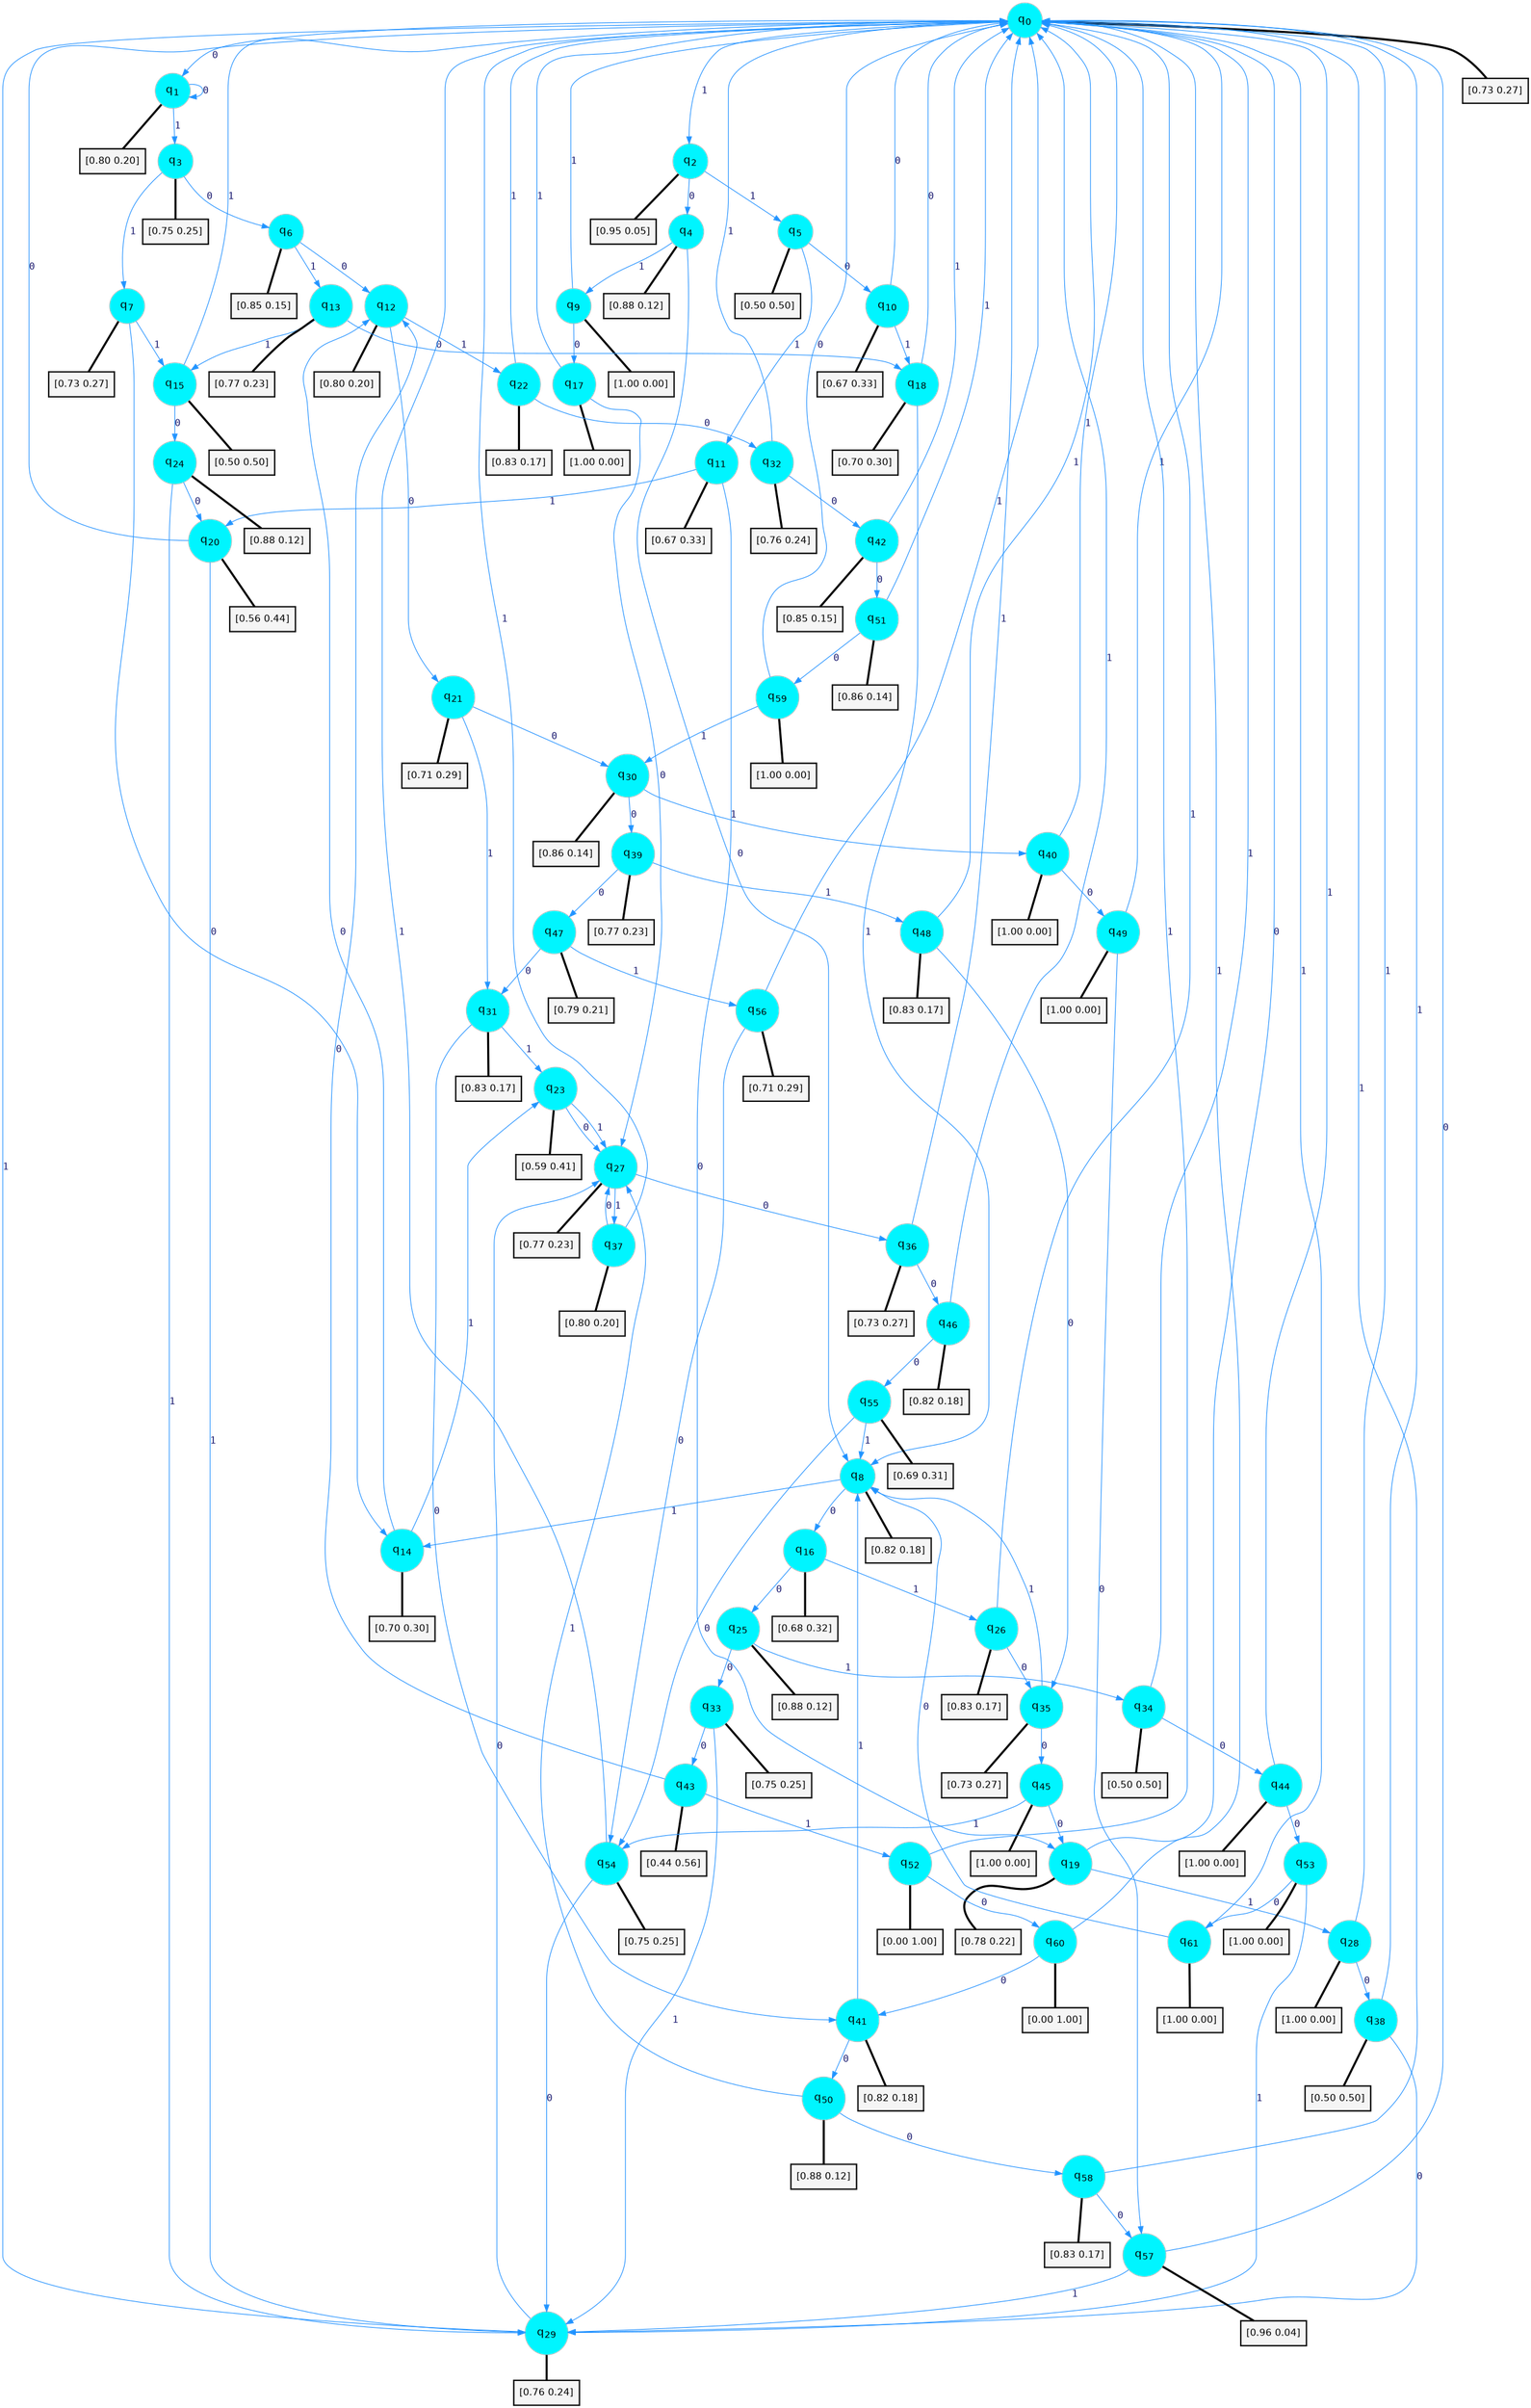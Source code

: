 digraph G {
graph [
bgcolor=transparent, dpi=300, rankdir=TD, size="40,25"];
node [
color=gray, fillcolor=turquoise1, fontcolor=black, fontname=Helvetica, fontsize=16, fontweight=bold, shape=circle, style=filled];
edge [
arrowsize=1, color=dodgerblue1, fontcolor=midnightblue, fontname=courier, fontweight=bold, penwidth=1, style=solid, weight=20];
0[label=<q<SUB>0</SUB>>];
1[label=<q<SUB>1</SUB>>];
2[label=<q<SUB>2</SUB>>];
3[label=<q<SUB>3</SUB>>];
4[label=<q<SUB>4</SUB>>];
5[label=<q<SUB>5</SUB>>];
6[label=<q<SUB>6</SUB>>];
7[label=<q<SUB>7</SUB>>];
8[label=<q<SUB>8</SUB>>];
9[label=<q<SUB>9</SUB>>];
10[label=<q<SUB>10</SUB>>];
11[label=<q<SUB>11</SUB>>];
12[label=<q<SUB>12</SUB>>];
13[label=<q<SUB>13</SUB>>];
14[label=<q<SUB>14</SUB>>];
15[label=<q<SUB>15</SUB>>];
16[label=<q<SUB>16</SUB>>];
17[label=<q<SUB>17</SUB>>];
18[label=<q<SUB>18</SUB>>];
19[label=<q<SUB>19</SUB>>];
20[label=<q<SUB>20</SUB>>];
21[label=<q<SUB>21</SUB>>];
22[label=<q<SUB>22</SUB>>];
23[label=<q<SUB>23</SUB>>];
24[label=<q<SUB>24</SUB>>];
25[label=<q<SUB>25</SUB>>];
26[label=<q<SUB>26</SUB>>];
27[label=<q<SUB>27</SUB>>];
28[label=<q<SUB>28</SUB>>];
29[label=<q<SUB>29</SUB>>];
30[label=<q<SUB>30</SUB>>];
31[label=<q<SUB>31</SUB>>];
32[label=<q<SUB>32</SUB>>];
33[label=<q<SUB>33</SUB>>];
34[label=<q<SUB>34</SUB>>];
35[label=<q<SUB>35</SUB>>];
36[label=<q<SUB>36</SUB>>];
37[label=<q<SUB>37</SUB>>];
38[label=<q<SUB>38</SUB>>];
39[label=<q<SUB>39</SUB>>];
40[label=<q<SUB>40</SUB>>];
41[label=<q<SUB>41</SUB>>];
42[label=<q<SUB>42</SUB>>];
43[label=<q<SUB>43</SUB>>];
44[label=<q<SUB>44</SUB>>];
45[label=<q<SUB>45</SUB>>];
46[label=<q<SUB>46</SUB>>];
47[label=<q<SUB>47</SUB>>];
48[label=<q<SUB>48</SUB>>];
49[label=<q<SUB>49</SUB>>];
50[label=<q<SUB>50</SUB>>];
51[label=<q<SUB>51</SUB>>];
52[label=<q<SUB>52</SUB>>];
53[label=<q<SUB>53</SUB>>];
54[label=<q<SUB>54</SUB>>];
55[label=<q<SUB>55</SUB>>];
56[label=<q<SUB>56</SUB>>];
57[label=<q<SUB>57</SUB>>];
58[label=<q<SUB>58</SUB>>];
59[label=<q<SUB>59</SUB>>];
60[label=<q<SUB>60</SUB>>];
61[label=<q<SUB>61</SUB>>];
62[label="[0.73 0.27]", shape=box,fontcolor=black, fontname=Helvetica, fontsize=14, penwidth=2, fillcolor=whitesmoke,color=black];
63[label="[0.80 0.20]", shape=box,fontcolor=black, fontname=Helvetica, fontsize=14, penwidth=2, fillcolor=whitesmoke,color=black];
64[label="[0.95 0.05]", shape=box,fontcolor=black, fontname=Helvetica, fontsize=14, penwidth=2, fillcolor=whitesmoke,color=black];
65[label="[0.75 0.25]", shape=box,fontcolor=black, fontname=Helvetica, fontsize=14, penwidth=2, fillcolor=whitesmoke,color=black];
66[label="[0.88 0.12]", shape=box,fontcolor=black, fontname=Helvetica, fontsize=14, penwidth=2, fillcolor=whitesmoke,color=black];
67[label="[0.50 0.50]", shape=box,fontcolor=black, fontname=Helvetica, fontsize=14, penwidth=2, fillcolor=whitesmoke,color=black];
68[label="[0.85 0.15]", shape=box,fontcolor=black, fontname=Helvetica, fontsize=14, penwidth=2, fillcolor=whitesmoke,color=black];
69[label="[0.73 0.27]", shape=box,fontcolor=black, fontname=Helvetica, fontsize=14, penwidth=2, fillcolor=whitesmoke,color=black];
70[label="[0.82 0.18]", shape=box,fontcolor=black, fontname=Helvetica, fontsize=14, penwidth=2, fillcolor=whitesmoke,color=black];
71[label="[1.00 0.00]", shape=box,fontcolor=black, fontname=Helvetica, fontsize=14, penwidth=2, fillcolor=whitesmoke,color=black];
72[label="[0.67 0.33]", shape=box,fontcolor=black, fontname=Helvetica, fontsize=14, penwidth=2, fillcolor=whitesmoke,color=black];
73[label="[0.67 0.33]", shape=box,fontcolor=black, fontname=Helvetica, fontsize=14, penwidth=2, fillcolor=whitesmoke,color=black];
74[label="[0.80 0.20]", shape=box,fontcolor=black, fontname=Helvetica, fontsize=14, penwidth=2, fillcolor=whitesmoke,color=black];
75[label="[0.77 0.23]", shape=box,fontcolor=black, fontname=Helvetica, fontsize=14, penwidth=2, fillcolor=whitesmoke,color=black];
76[label="[0.70 0.30]", shape=box,fontcolor=black, fontname=Helvetica, fontsize=14, penwidth=2, fillcolor=whitesmoke,color=black];
77[label="[0.50 0.50]", shape=box,fontcolor=black, fontname=Helvetica, fontsize=14, penwidth=2, fillcolor=whitesmoke,color=black];
78[label="[0.68 0.32]", shape=box,fontcolor=black, fontname=Helvetica, fontsize=14, penwidth=2, fillcolor=whitesmoke,color=black];
79[label="[1.00 0.00]", shape=box,fontcolor=black, fontname=Helvetica, fontsize=14, penwidth=2, fillcolor=whitesmoke,color=black];
80[label="[0.70 0.30]", shape=box,fontcolor=black, fontname=Helvetica, fontsize=14, penwidth=2, fillcolor=whitesmoke,color=black];
81[label="[0.78 0.22]", shape=box,fontcolor=black, fontname=Helvetica, fontsize=14, penwidth=2, fillcolor=whitesmoke,color=black];
82[label="[0.56 0.44]", shape=box,fontcolor=black, fontname=Helvetica, fontsize=14, penwidth=2, fillcolor=whitesmoke,color=black];
83[label="[0.71 0.29]", shape=box,fontcolor=black, fontname=Helvetica, fontsize=14, penwidth=2, fillcolor=whitesmoke,color=black];
84[label="[0.83 0.17]", shape=box,fontcolor=black, fontname=Helvetica, fontsize=14, penwidth=2, fillcolor=whitesmoke,color=black];
85[label="[0.59 0.41]", shape=box,fontcolor=black, fontname=Helvetica, fontsize=14, penwidth=2, fillcolor=whitesmoke,color=black];
86[label="[0.88 0.12]", shape=box,fontcolor=black, fontname=Helvetica, fontsize=14, penwidth=2, fillcolor=whitesmoke,color=black];
87[label="[0.88 0.12]", shape=box,fontcolor=black, fontname=Helvetica, fontsize=14, penwidth=2, fillcolor=whitesmoke,color=black];
88[label="[0.83 0.17]", shape=box,fontcolor=black, fontname=Helvetica, fontsize=14, penwidth=2, fillcolor=whitesmoke,color=black];
89[label="[0.77 0.23]", shape=box,fontcolor=black, fontname=Helvetica, fontsize=14, penwidth=2, fillcolor=whitesmoke,color=black];
90[label="[1.00 0.00]", shape=box,fontcolor=black, fontname=Helvetica, fontsize=14, penwidth=2, fillcolor=whitesmoke,color=black];
91[label="[0.76 0.24]", shape=box,fontcolor=black, fontname=Helvetica, fontsize=14, penwidth=2, fillcolor=whitesmoke,color=black];
92[label="[0.86 0.14]", shape=box,fontcolor=black, fontname=Helvetica, fontsize=14, penwidth=2, fillcolor=whitesmoke,color=black];
93[label="[0.83 0.17]", shape=box,fontcolor=black, fontname=Helvetica, fontsize=14, penwidth=2, fillcolor=whitesmoke,color=black];
94[label="[0.76 0.24]", shape=box,fontcolor=black, fontname=Helvetica, fontsize=14, penwidth=2, fillcolor=whitesmoke,color=black];
95[label="[0.75 0.25]", shape=box,fontcolor=black, fontname=Helvetica, fontsize=14, penwidth=2, fillcolor=whitesmoke,color=black];
96[label="[0.50 0.50]", shape=box,fontcolor=black, fontname=Helvetica, fontsize=14, penwidth=2, fillcolor=whitesmoke,color=black];
97[label="[0.73 0.27]", shape=box,fontcolor=black, fontname=Helvetica, fontsize=14, penwidth=2, fillcolor=whitesmoke,color=black];
98[label="[0.73 0.27]", shape=box,fontcolor=black, fontname=Helvetica, fontsize=14, penwidth=2, fillcolor=whitesmoke,color=black];
99[label="[0.80 0.20]", shape=box,fontcolor=black, fontname=Helvetica, fontsize=14, penwidth=2, fillcolor=whitesmoke,color=black];
100[label="[0.50 0.50]", shape=box,fontcolor=black, fontname=Helvetica, fontsize=14, penwidth=2, fillcolor=whitesmoke,color=black];
101[label="[0.77 0.23]", shape=box,fontcolor=black, fontname=Helvetica, fontsize=14, penwidth=2, fillcolor=whitesmoke,color=black];
102[label="[1.00 0.00]", shape=box,fontcolor=black, fontname=Helvetica, fontsize=14, penwidth=2, fillcolor=whitesmoke,color=black];
103[label="[0.82 0.18]", shape=box,fontcolor=black, fontname=Helvetica, fontsize=14, penwidth=2, fillcolor=whitesmoke,color=black];
104[label="[0.85 0.15]", shape=box,fontcolor=black, fontname=Helvetica, fontsize=14, penwidth=2, fillcolor=whitesmoke,color=black];
105[label="[0.44 0.56]", shape=box,fontcolor=black, fontname=Helvetica, fontsize=14, penwidth=2, fillcolor=whitesmoke,color=black];
106[label="[1.00 0.00]", shape=box,fontcolor=black, fontname=Helvetica, fontsize=14, penwidth=2, fillcolor=whitesmoke,color=black];
107[label="[1.00 0.00]", shape=box,fontcolor=black, fontname=Helvetica, fontsize=14, penwidth=2, fillcolor=whitesmoke,color=black];
108[label="[0.82 0.18]", shape=box,fontcolor=black, fontname=Helvetica, fontsize=14, penwidth=2, fillcolor=whitesmoke,color=black];
109[label="[0.79 0.21]", shape=box,fontcolor=black, fontname=Helvetica, fontsize=14, penwidth=2, fillcolor=whitesmoke,color=black];
110[label="[0.83 0.17]", shape=box,fontcolor=black, fontname=Helvetica, fontsize=14, penwidth=2, fillcolor=whitesmoke,color=black];
111[label="[1.00 0.00]", shape=box,fontcolor=black, fontname=Helvetica, fontsize=14, penwidth=2, fillcolor=whitesmoke,color=black];
112[label="[0.88 0.12]", shape=box,fontcolor=black, fontname=Helvetica, fontsize=14, penwidth=2, fillcolor=whitesmoke,color=black];
113[label="[0.86 0.14]", shape=box,fontcolor=black, fontname=Helvetica, fontsize=14, penwidth=2, fillcolor=whitesmoke,color=black];
114[label="[0.00 1.00]", shape=box,fontcolor=black, fontname=Helvetica, fontsize=14, penwidth=2, fillcolor=whitesmoke,color=black];
115[label="[1.00 0.00]", shape=box,fontcolor=black, fontname=Helvetica, fontsize=14, penwidth=2, fillcolor=whitesmoke,color=black];
116[label="[0.75 0.25]", shape=box,fontcolor=black, fontname=Helvetica, fontsize=14, penwidth=2, fillcolor=whitesmoke,color=black];
117[label="[0.69 0.31]", shape=box,fontcolor=black, fontname=Helvetica, fontsize=14, penwidth=2, fillcolor=whitesmoke,color=black];
118[label="[0.71 0.29]", shape=box,fontcolor=black, fontname=Helvetica, fontsize=14, penwidth=2, fillcolor=whitesmoke,color=black];
119[label="[0.96 0.04]", shape=box,fontcolor=black, fontname=Helvetica, fontsize=14, penwidth=2, fillcolor=whitesmoke,color=black];
120[label="[0.83 0.17]", shape=box,fontcolor=black, fontname=Helvetica, fontsize=14, penwidth=2, fillcolor=whitesmoke,color=black];
121[label="[1.00 0.00]", shape=box,fontcolor=black, fontname=Helvetica, fontsize=14, penwidth=2, fillcolor=whitesmoke,color=black];
122[label="[0.00 1.00]", shape=box,fontcolor=black, fontname=Helvetica, fontsize=14, penwidth=2, fillcolor=whitesmoke,color=black];
123[label="[1.00 0.00]", shape=box,fontcolor=black, fontname=Helvetica, fontsize=14, penwidth=2, fillcolor=whitesmoke,color=black];
0->1 [label=0];
0->2 [label=1];
0->62 [arrowhead=none, penwidth=3,color=black];
1->1 [label=0];
1->3 [label=1];
1->63 [arrowhead=none, penwidth=3,color=black];
2->4 [label=0];
2->5 [label=1];
2->64 [arrowhead=none, penwidth=3,color=black];
3->6 [label=0];
3->7 [label=1];
3->65 [arrowhead=none, penwidth=3,color=black];
4->8 [label=0];
4->9 [label=1];
4->66 [arrowhead=none, penwidth=3,color=black];
5->10 [label=0];
5->11 [label=1];
5->67 [arrowhead=none, penwidth=3,color=black];
6->12 [label=0];
6->13 [label=1];
6->68 [arrowhead=none, penwidth=3,color=black];
7->14 [label=0];
7->15 [label=1];
7->69 [arrowhead=none, penwidth=3,color=black];
8->16 [label=0];
8->14 [label=1];
8->70 [arrowhead=none, penwidth=3,color=black];
9->17 [label=0];
9->0 [label=1];
9->71 [arrowhead=none, penwidth=3,color=black];
10->0 [label=0];
10->18 [label=1];
10->72 [arrowhead=none, penwidth=3,color=black];
11->19 [label=0];
11->20 [label=1];
11->73 [arrowhead=none, penwidth=3,color=black];
12->21 [label=0];
12->22 [label=1];
12->74 [arrowhead=none, penwidth=3,color=black];
13->18 [label=0];
13->15 [label=1];
13->75 [arrowhead=none, penwidth=3,color=black];
14->12 [label=0];
14->23 [label=1];
14->76 [arrowhead=none, penwidth=3,color=black];
15->24 [label=0];
15->0 [label=1];
15->77 [arrowhead=none, penwidth=3,color=black];
16->25 [label=0];
16->26 [label=1];
16->78 [arrowhead=none, penwidth=3,color=black];
17->27 [label=0];
17->0 [label=1];
17->79 [arrowhead=none, penwidth=3,color=black];
18->0 [label=0];
18->8 [label=1];
18->80 [arrowhead=none, penwidth=3,color=black];
19->0 [label=0];
19->28 [label=1];
19->81 [arrowhead=none, penwidth=3,color=black];
20->0 [label=0];
20->29 [label=1];
20->82 [arrowhead=none, penwidth=3,color=black];
21->30 [label=0];
21->31 [label=1];
21->83 [arrowhead=none, penwidth=3,color=black];
22->32 [label=0];
22->0 [label=1];
22->84 [arrowhead=none, penwidth=3,color=black];
23->27 [label=0];
23->27 [label=1];
23->85 [arrowhead=none, penwidth=3,color=black];
24->20 [label=0];
24->29 [label=1];
24->86 [arrowhead=none, penwidth=3,color=black];
25->33 [label=0];
25->34 [label=1];
25->87 [arrowhead=none, penwidth=3,color=black];
26->35 [label=0];
26->0 [label=1];
26->88 [arrowhead=none, penwidth=3,color=black];
27->36 [label=0];
27->37 [label=1];
27->89 [arrowhead=none, penwidth=3,color=black];
28->38 [label=0];
28->0 [label=1];
28->90 [arrowhead=none, penwidth=3,color=black];
29->27 [label=0];
29->0 [label=1];
29->91 [arrowhead=none, penwidth=3,color=black];
30->39 [label=0];
30->40 [label=1];
30->92 [arrowhead=none, penwidth=3,color=black];
31->41 [label=0];
31->23 [label=1];
31->93 [arrowhead=none, penwidth=3,color=black];
32->42 [label=0];
32->0 [label=1];
32->94 [arrowhead=none, penwidth=3,color=black];
33->43 [label=0];
33->29 [label=1];
33->95 [arrowhead=none, penwidth=3,color=black];
34->44 [label=0];
34->0 [label=1];
34->96 [arrowhead=none, penwidth=3,color=black];
35->45 [label=0];
35->8 [label=1];
35->97 [arrowhead=none, penwidth=3,color=black];
36->46 [label=0];
36->0 [label=1];
36->98 [arrowhead=none, penwidth=3,color=black];
37->27 [label=0];
37->0 [label=1];
37->99 [arrowhead=none, penwidth=3,color=black];
38->29 [label=0];
38->0 [label=1];
38->100 [arrowhead=none, penwidth=3,color=black];
39->47 [label=0];
39->48 [label=1];
39->101 [arrowhead=none, penwidth=3,color=black];
40->49 [label=0];
40->0 [label=1];
40->102 [arrowhead=none, penwidth=3,color=black];
41->50 [label=0];
41->8 [label=1];
41->103 [arrowhead=none, penwidth=3,color=black];
42->51 [label=0];
42->0 [label=1];
42->104 [arrowhead=none, penwidth=3,color=black];
43->12 [label=0];
43->52 [label=1];
43->105 [arrowhead=none, penwidth=3,color=black];
44->53 [label=0];
44->0 [label=1];
44->106 [arrowhead=none, penwidth=3,color=black];
45->19 [label=0];
45->54 [label=1];
45->107 [arrowhead=none, penwidth=3,color=black];
46->55 [label=0];
46->0 [label=1];
46->108 [arrowhead=none, penwidth=3,color=black];
47->31 [label=0];
47->56 [label=1];
47->109 [arrowhead=none, penwidth=3,color=black];
48->35 [label=0];
48->0 [label=1];
48->110 [arrowhead=none, penwidth=3,color=black];
49->57 [label=0];
49->0 [label=1];
49->111 [arrowhead=none, penwidth=3,color=black];
50->58 [label=0];
50->27 [label=1];
50->112 [arrowhead=none, penwidth=3,color=black];
51->59 [label=0];
51->0 [label=1];
51->113 [arrowhead=none, penwidth=3,color=black];
52->60 [label=0];
52->0 [label=1];
52->114 [arrowhead=none, penwidth=3,color=black];
53->61 [label=0];
53->29 [label=1];
53->115 [arrowhead=none, penwidth=3,color=black];
54->29 [label=0];
54->0 [label=1];
54->116 [arrowhead=none, penwidth=3,color=black];
55->54 [label=0];
55->8 [label=1];
55->117 [arrowhead=none, penwidth=3,color=black];
56->54 [label=0];
56->0 [label=1];
56->118 [arrowhead=none, penwidth=3,color=black];
57->0 [label=0];
57->29 [label=1];
57->119 [arrowhead=none, penwidth=3,color=black];
58->57 [label=0];
58->0 [label=1];
58->120 [arrowhead=none, penwidth=3,color=black];
59->0 [label=0];
59->30 [label=1];
59->121 [arrowhead=none, penwidth=3,color=black];
60->41 [label=0];
60->0 [label=1];
60->122 [arrowhead=none, penwidth=3,color=black];
61->8 [label=0];
61->0 [label=1];
61->123 [arrowhead=none, penwidth=3,color=black];
}
